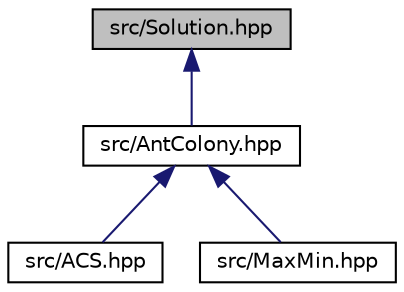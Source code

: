 digraph "src/Solution.hpp"
{
  edge [fontname="Helvetica",fontsize="10",labelfontname="Helvetica",labelfontsize="10"];
  node [fontname="Helvetica",fontsize="10",shape=record];
  Node1 [label="src/Solution.hpp",height=0.2,width=0.4,color="black", fillcolor="grey75", style="filled", fontcolor="black"];
  Node1 -> Node2 [dir="back",color="midnightblue",fontsize="10",style="solid",fontname="Helvetica"];
  Node2 [label="src/AntColony.hpp",height=0.2,width=0.4,color="black", fillcolor="white", style="filled",URL="$AntColony_8hpp.html",tooltip="definition of the virtual class AntColony "];
  Node2 -> Node3 [dir="back",color="midnightblue",fontsize="10",style="solid",fontname="Helvetica"];
  Node3 [label="src/ACS.hpp",height=0.2,width=0.4,color="black", fillcolor="white", style="filled",URL="$ACS_8hpp.html"];
  Node2 -> Node4 [dir="back",color="midnightblue",fontsize="10",style="solid",fontname="Helvetica"];
  Node4 [label="src/MaxMin.hpp",height=0.2,width=0.4,color="black", fillcolor="white", style="filled",URL="$MaxMin_8hpp.html",tooltip="definition of a class MaxMin "];
}
